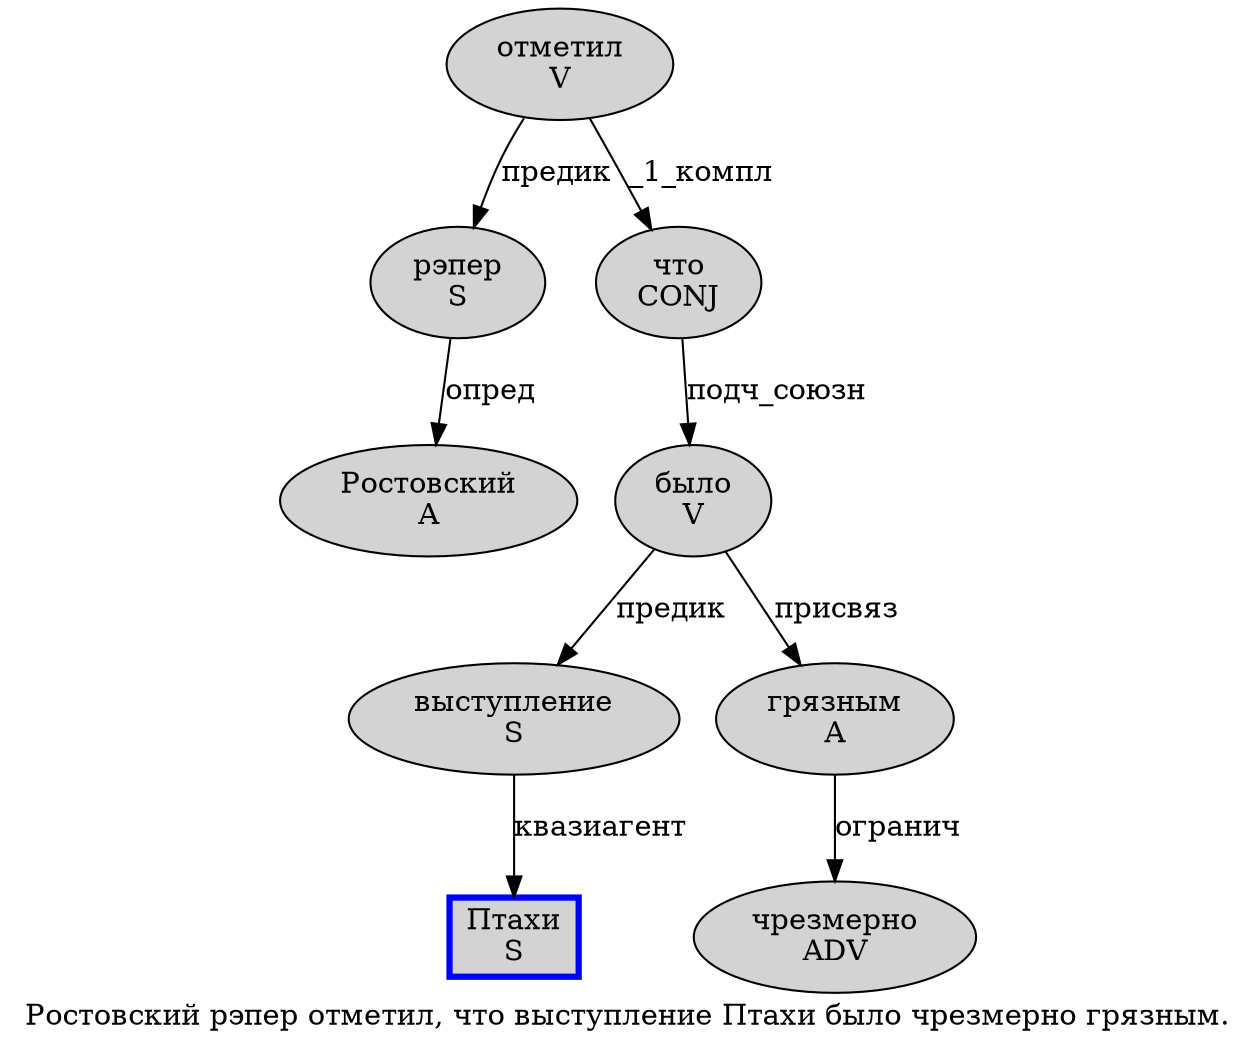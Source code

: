 digraph SENTENCE_414 {
	graph [label="Ростовский рэпер отметил, что выступление Птахи было чрезмерно грязным."]
	node [style=filled]
		0 [label="Ростовский
A" color="" fillcolor=lightgray penwidth=1 shape=ellipse]
		1 [label="рэпер
S" color="" fillcolor=lightgray penwidth=1 shape=ellipse]
		2 [label="отметил
V" color="" fillcolor=lightgray penwidth=1 shape=ellipse]
		4 [label="что
CONJ" color="" fillcolor=lightgray penwidth=1 shape=ellipse]
		5 [label="выступление
S" color="" fillcolor=lightgray penwidth=1 shape=ellipse]
		6 [label="Птахи
S" color=blue fillcolor=lightgray penwidth=3 shape=box]
		7 [label="было
V" color="" fillcolor=lightgray penwidth=1 shape=ellipse]
		8 [label="чрезмерно
ADV" color="" fillcolor=lightgray penwidth=1 shape=ellipse]
		9 [label="грязным
A" color="" fillcolor=lightgray penwidth=1 shape=ellipse]
			9 -> 8 [label="огранич"]
			7 -> 5 [label="предик"]
			7 -> 9 [label="присвяз"]
			1 -> 0 [label="опред"]
			2 -> 1 [label="предик"]
			2 -> 4 [label="_1_компл"]
			4 -> 7 [label="подч_союзн"]
			5 -> 6 [label="квазиагент"]
}